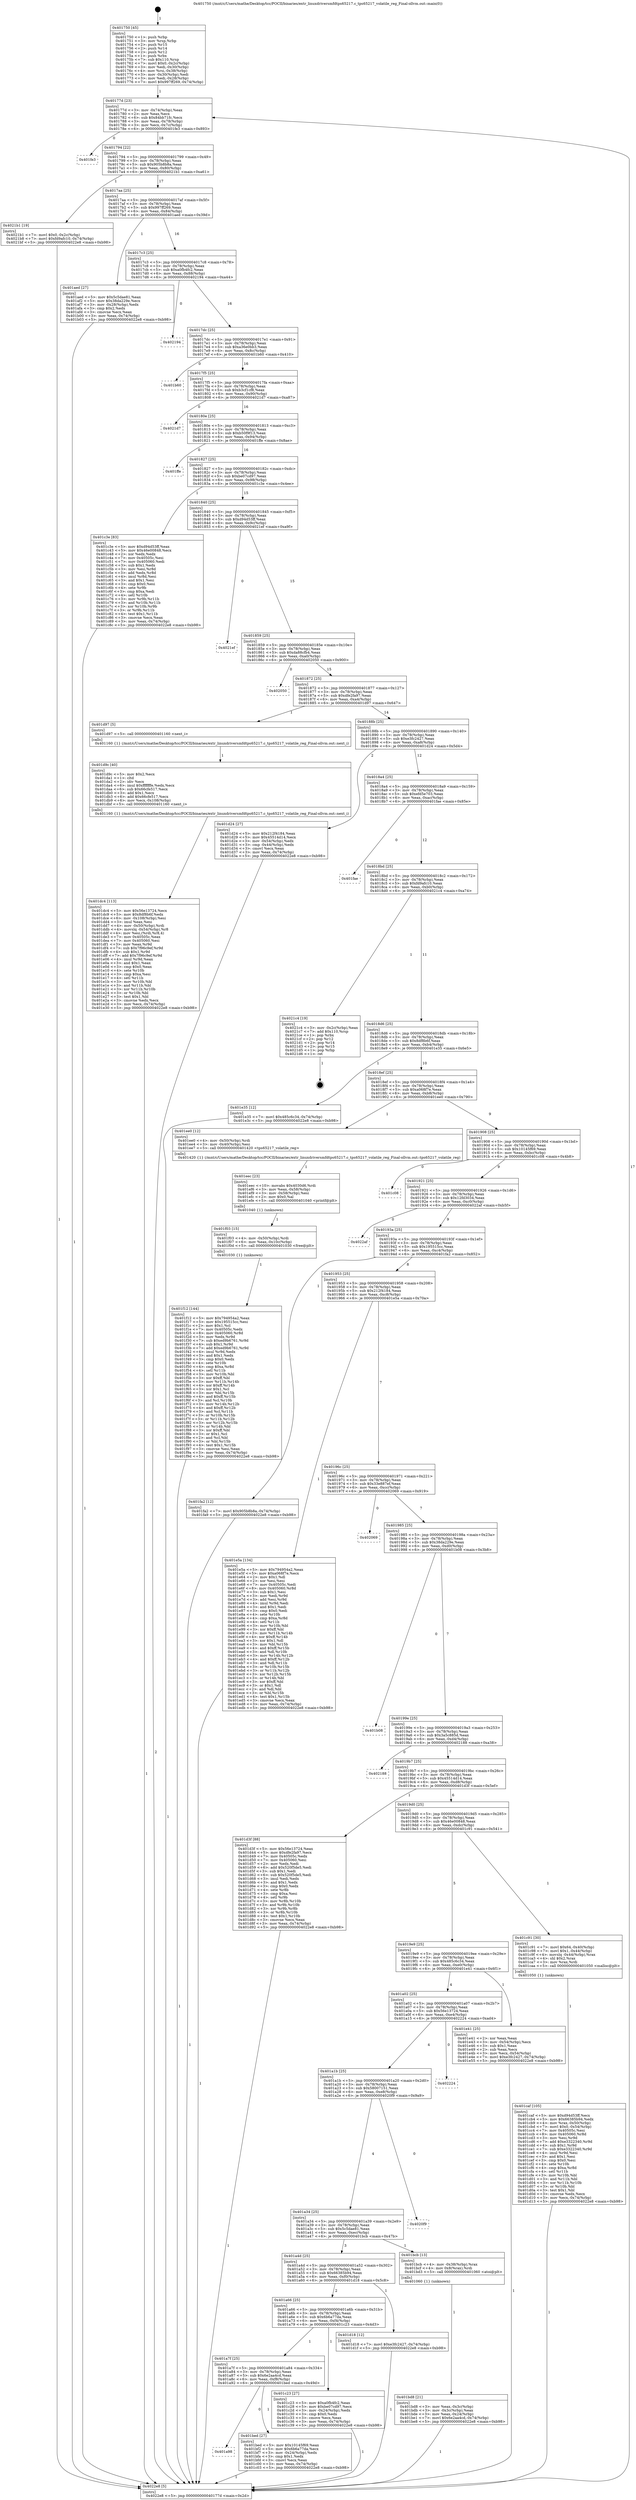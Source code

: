 digraph "0x401750" {
  label = "0x401750 (/mnt/c/Users/mathe/Desktop/tcc/POCII/binaries/extr_linuxdriversmfdtps65217.c_tps65217_volatile_reg_Final-ollvm.out::main(0))"
  labelloc = "t"
  node[shape=record]

  Entry [label="",width=0.3,height=0.3,shape=circle,fillcolor=black,style=filled]
  "0x40177d" [label="{
     0x40177d [23]\l
     | [instrs]\l
     &nbsp;&nbsp;0x40177d \<+3\>: mov -0x74(%rbp),%eax\l
     &nbsp;&nbsp;0x401780 \<+2\>: mov %eax,%ecx\l
     &nbsp;&nbsp;0x401782 \<+6\>: sub $0x84bb71fc,%ecx\l
     &nbsp;&nbsp;0x401788 \<+3\>: mov %eax,-0x78(%rbp)\l
     &nbsp;&nbsp;0x40178b \<+3\>: mov %ecx,-0x7c(%rbp)\l
     &nbsp;&nbsp;0x40178e \<+6\>: je 0000000000401fe3 \<main+0x893\>\l
  }"]
  "0x401fe3" [label="{
     0x401fe3\l
  }", style=dashed]
  "0x401794" [label="{
     0x401794 [22]\l
     | [instrs]\l
     &nbsp;&nbsp;0x401794 \<+5\>: jmp 0000000000401799 \<main+0x49\>\l
     &nbsp;&nbsp;0x401799 \<+3\>: mov -0x78(%rbp),%eax\l
     &nbsp;&nbsp;0x40179c \<+5\>: sub $0x905b8b8a,%eax\l
     &nbsp;&nbsp;0x4017a1 \<+3\>: mov %eax,-0x80(%rbp)\l
     &nbsp;&nbsp;0x4017a4 \<+6\>: je 00000000004021b1 \<main+0xa61\>\l
  }"]
  Exit [label="",width=0.3,height=0.3,shape=circle,fillcolor=black,style=filled,peripheries=2]
  "0x4021b1" [label="{
     0x4021b1 [19]\l
     | [instrs]\l
     &nbsp;&nbsp;0x4021b1 \<+7\>: movl $0x0,-0x2c(%rbp)\l
     &nbsp;&nbsp;0x4021b8 \<+7\>: movl $0xfd9afc10,-0x74(%rbp)\l
     &nbsp;&nbsp;0x4021bf \<+5\>: jmp 00000000004022e8 \<main+0xb98\>\l
  }"]
  "0x4017aa" [label="{
     0x4017aa [25]\l
     | [instrs]\l
     &nbsp;&nbsp;0x4017aa \<+5\>: jmp 00000000004017af \<main+0x5f\>\l
     &nbsp;&nbsp;0x4017af \<+3\>: mov -0x78(%rbp),%eax\l
     &nbsp;&nbsp;0x4017b2 \<+5\>: sub $0x997ff269,%eax\l
     &nbsp;&nbsp;0x4017b7 \<+6\>: mov %eax,-0x84(%rbp)\l
     &nbsp;&nbsp;0x4017bd \<+6\>: je 0000000000401aed \<main+0x39d\>\l
  }"]
  "0x401f12" [label="{
     0x401f12 [144]\l
     | [instrs]\l
     &nbsp;&nbsp;0x401f12 \<+5\>: mov $0x794954a2,%eax\l
     &nbsp;&nbsp;0x401f17 \<+5\>: mov $0x195515cc,%esi\l
     &nbsp;&nbsp;0x401f1c \<+2\>: mov $0x1,%cl\l
     &nbsp;&nbsp;0x401f1e \<+7\>: mov 0x40505c,%edx\l
     &nbsp;&nbsp;0x401f25 \<+8\>: mov 0x405060,%r8d\l
     &nbsp;&nbsp;0x401f2d \<+3\>: mov %edx,%r9d\l
     &nbsp;&nbsp;0x401f30 \<+7\>: sub $0xed9b6761,%r9d\l
     &nbsp;&nbsp;0x401f37 \<+4\>: sub $0x1,%r9d\l
     &nbsp;&nbsp;0x401f3b \<+7\>: add $0xed9b6761,%r9d\l
     &nbsp;&nbsp;0x401f42 \<+4\>: imul %r9d,%edx\l
     &nbsp;&nbsp;0x401f46 \<+3\>: and $0x1,%edx\l
     &nbsp;&nbsp;0x401f49 \<+3\>: cmp $0x0,%edx\l
     &nbsp;&nbsp;0x401f4c \<+4\>: sete %r10b\l
     &nbsp;&nbsp;0x401f50 \<+4\>: cmp $0xa,%r8d\l
     &nbsp;&nbsp;0x401f54 \<+4\>: setl %r11b\l
     &nbsp;&nbsp;0x401f58 \<+3\>: mov %r10b,%bl\l
     &nbsp;&nbsp;0x401f5b \<+3\>: xor $0xff,%bl\l
     &nbsp;&nbsp;0x401f5e \<+3\>: mov %r11b,%r14b\l
     &nbsp;&nbsp;0x401f61 \<+4\>: xor $0xff,%r14b\l
     &nbsp;&nbsp;0x401f65 \<+3\>: xor $0x1,%cl\l
     &nbsp;&nbsp;0x401f68 \<+3\>: mov %bl,%r15b\l
     &nbsp;&nbsp;0x401f6b \<+4\>: and $0xff,%r15b\l
     &nbsp;&nbsp;0x401f6f \<+3\>: and %cl,%r10b\l
     &nbsp;&nbsp;0x401f72 \<+3\>: mov %r14b,%r12b\l
     &nbsp;&nbsp;0x401f75 \<+4\>: and $0xff,%r12b\l
     &nbsp;&nbsp;0x401f79 \<+3\>: and %cl,%r11b\l
     &nbsp;&nbsp;0x401f7c \<+3\>: or %r10b,%r15b\l
     &nbsp;&nbsp;0x401f7f \<+3\>: or %r11b,%r12b\l
     &nbsp;&nbsp;0x401f82 \<+3\>: xor %r12b,%r15b\l
     &nbsp;&nbsp;0x401f85 \<+3\>: or %r14b,%bl\l
     &nbsp;&nbsp;0x401f88 \<+3\>: xor $0xff,%bl\l
     &nbsp;&nbsp;0x401f8b \<+3\>: or $0x1,%cl\l
     &nbsp;&nbsp;0x401f8e \<+2\>: and %cl,%bl\l
     &nbsp;&nbsp;0x401f90 \<+3\>: or %bl,%r15b\l
     &nbsp;&nbsp;0x401f93 \<+4\>: test $0x1,%r15b\l
     &nbsp;&nbsp;0x401f97 \<+3\>: cmovne %esi,%eax\l
     &nbsp;&nbsp;0x401f9a \<+3\>: mov %eax,-0x74(%rbp)\l
     &nbsp;&nbsp;0x401f9d \<+5\>: jmp 00000000004022e8 \<main+0xb98\>\l
  }"]
  "0x401aed" [label="{
     0x401aed [27]\l
     | [instrs]\l
     &nbsp;&nbsp;0x401aed \<+5\>: mov $0x5c5dae81,%eax\l
     &nbsp;&nbsp;0x401af2 \<+5\>: mov $0x38da229e,%ecx\l
     &nbsp;&nbsp;0x401af7 \<+3\>: mov -0x28(%rbp),%edx\l
     &nbsp;&nbsp;0x401afa \<+3\>: cmp $0x2,%edx\l
     &nbsp;&nbsp;0x401afd \<+3\>: cmovne %ecx,%eax\l
     &nbsp;&nbsp;0x401b00 \<+3\>: mov %eax,-0x74(%rbp)\l
     &nbsp;&nbsp;0x401b03 \<+5\>: jmp 00000000004022e8 \<main+0xb98\>\l
  }"]
  "0x4017c3" [label="{
     0x4017c3 [25]\l
     | [instrs]\l
     &nbsp;&nbsp;0x4017c3 \<+5\>: jmp 00000000004017c8 \<main+0x78\>\l
     &nbsp;&nbsp;0x4017c8 \<+3\>: mov -0x78(%rbp),%eax\l
     &nbsp;&nbsp;0x4017cb \<+5\>: sub $0xa0fb4fc2,%eax\l
     &nbsp;&nbsp;0x4017d0 \<+6\>: mov %eax,-0x88(%rbp)\l
     &nbsp;&nbsp;0x4017d6 \<+6\>: je 0000000000402194 \<main+0xa44\>\l
  }"]
  "0x4022e8" [label="{
     0x4022e8 [5]\l
     | [instrs]\l
     &nbsp;&nbsp;0x4022e8 \<+5\>: jmp 000000000040177d \<main+0x2d\>\l
  }"]
  "0x401750" [label="{
     0x401750 [45]\l
     | [instrs]\l
     &nbsp;&nbsp;0x401750 \<+1\>: push %rbp\l
     &nbsp;&nbsp;0x401751 \<+3\>: mov %rsp,%rbp\l
     &nbsp;&nbsp;0x401754 \<+2\>: push %r15\l
     &nbsp;&nbsp;0x401756 \<+2\>: push %r14\l
     &nbsp;&nbsp;0x401758 \<+2\>: push %r12\l
     &nbsp;&nbsp;0x40175a \<+1\>: push %rbx\l
     &nbsp;&nbsp;0x40175b \<+7\>: sub $0x110,%rsp\l
     &nbsp;&nbsp;0x401762 \<+7\>: movl $0x0,-0x2c(%rbp)\l
     &nbsp;&nbsp;0x401769 \<+3\>: mov %edi,-0x30(%rbp)\l
     &nbsp;&nbsp;0x40176c \<+4\>: mov %rsi,-0x38(%rbp)\l
     &nbsp;&nbsp;0x401770 \<+3\>: mov -0x30(%rbp),%edi\l
     &nbsp;&nbsp;0x401773 \<+3\>: mov %edi,-0x28(%rbp)\l
     &nbsp;&nbsp;0x401776 \<+7\>: movl $0x997ff269,-0x74(%rbp)\l
  }"]
  "0x401f03" [label="{
     0x401f03 [15]\l
     | [instrs]\l
     &nbsp;&nbsp;0x401f03 \<+4\>: mov -0x50(%rbp),%rdi\l
     &nbsp;&nbsp;0x401f07 \<+6\>: mov %eax,-0x10c(%rbp)\l
     &nbsp;&nbsp;0x401f0d \<+5\>: call 0000000000401030 \<free@plt\>\l
     | [calls]\l
     &nbsp;&nbsp;0x401030 \{1\} (unknown)\l
  }"]
  "0x402194" [label="{
     0x402194\l
  }", style=dashed]
  "0x4017dc" [label="{
     0x4017dc [25]\l
     | [instrs]\l
     &nbsp;&nbsp;0x4017dc \<+5\>: jmp 00000000004017e1 \<main+0x91\>\l
     &nbsp;&nbsp;0x4017e1 \<+3\>: mov -0x78(%rbp),%eax\l
     &nbsp;&nbsp;0x4017e4 \<+5\>: sub $0xa36e0bb3,%eax\l
     &nbsp;&nbsp;0x4017e9 \<+6\>: mov %eax,-0x8c(%rbp)\l
     &nbsp;&nbsp;0x4017ef \<+6\>: je 0000000000401b60 \<main+0x410\>\l
  }"]
  "0x401eec" [label="{
     0x401eec [23]\l
     | [instrs]\l
     &nbsp;&nbsp;0x401eec \<+10\>: movabs $0x4030d6,%rdi\l
     &nbsp;&nbsp;0x401ef6 \<+3\>: mov %eax,-0x58(%rbp)\l
     &nbsp;&nbsp;0x401ef9 \<+3\>: mov -0x58(%rbp),%esi\l
     &nbsp;&nbsp;0x401efc \<+2\>: mov $0x0,%al\l
     &nbsp;&nbsp;0x401efe \<+5\>: call 0000000000401040 \<printf@plt\>\l
     | [calls]\l
     &nbsp;&nbsp;0x401040 \{1\} (unknown)\l
  }"]
  "0x401b60" [label="{
     0x401b60\l
  }", style=dashed]
  "0x4017f5" [label="{
     0x4017f5 [25]\l
     | [instrs]\l
     &nbsp;&nbsp;0x4017f5 \<+5\>: jmp 00000000004017fa \<main+0xaa\>\l
     &nbsp;&nbsp;0x4017fa \<+3\>: mov -0x78(%rbp),%eax\l
     &nbsp;&nbsp;0x4017fd \<+5\>: sub $0xb3cf1cf8,%eax\l
     &nbsp;&nbsp;0x401802 \<+6\>: mov %eax,-0x90(%rbp)\l
     &nbsp;&nbsp;0x401808 \<+6\>: je 00000000004021d7 \<main+0xa87\>\l
  }"]
  "0x401dc4" [label="{
     0x401dc4 [113]\l
     | [instrs]\l
     &nbsp;&nbsp;0x401dc4 \<+5\>: mov $0x56e13724,%ecx\l
     &nbsp;&nbsp;0x401dc9 \<+5\>: mov $0x8df8b6f,%edx\l
     &nbsp;&nbsp;0x401dce \<+6\>: mov -0x108(%rbp),%esi\l
     &nbsp;&nbsp;0x401dd4 \<+3\>: imul %eax,%esi\l
     &nbsp;&nbsp;0x401dd7 \<+4\>: mov -0x50(%rbp),%rdi\l
     &nbsp;&nbsp;0x401ddb \<+4\>: movslq -0x54(%rbp),%r8\l
     &nbsp;&nbsp;0x401ddf \<+4\>: mov %esi,(%rdi,%r8,4)\l
     &nbsp;&nbsp;0x401de3 \<+7\>: mov 0x40505c,%eax\l
     &nbsp;&nbsp;0x401dea \<+7\>: mov 0x405060,%esi\l
     &nbsp;&nbsp;0x401df1 \<+3\>: mov %eax,%r9d\l
     &nbsp;&nbsp;0x401df4 \<+7\>: sub $0x7f96c9ef,%r9d\l
     &nbsp;&nbsp;0x401dfb \<+4\>: sub $0x1,%r9d\l
     &nbsp;&nbsp;0x401dff \<+7\>: add $0x7f96c9ef,%r9d\l
     &nbsp;&nbsp;0x401e06 \<+4\>: imul %r9d,%eax\l
     &nbsp;&nbsp;0x401e0a \<+3\>: and $0x1,%eax\l
     &nbsp;&nbsp;0x401e0d \<+3\>: cmp $0x0,%eax\l
     &nbsp;&nbsp;0x401e10 \<+4\>: sete %r10b\l
     &nbsp;&nbsp;0x401e14 \<+3\>: cmp $0xa,%esi\l
     &nbsp;&nbsp;0x401e17 \<+4\>: setl %r11b\l
     &nbsp;&nbsp;0x401e1b \<+3\>: mov %r10b,%bl\l
     &nbsp;&nbsp;0x401e1e \<+3\>: and %r11b,%bl\l
     &nbsp;&nbsp;0x401e21 \<+3\>: xor %r11b,%r10b\l
     &nbsp;&nbsp;0x401e24 \<+3\>: or %r10b,%bl\l
     &nbsp;&nbsp;0x401e27 \<+3\>: test $0x1,%bl\l
     &nbsp;&nbsp;0x401e2a \<+3\>: cmovne %edx,%ecx\l
     &nbsp;&nbsp;0x401e2d \<+3\>: mov %ecx,-0x74(%rbp)\l
     &nbsp;&nbsp;0x401e30 \<+5\>: jmp 00000000004022e8 \<main+0xb98\>\l
  }"]
  "0x4021d7" [label="{
     0x4021d7\l
  }", style=dashed]
  "0x40180e" [label="{
     0x40180e [25]\l
     | [instrs]\l
     &nbsp;&nbsp;0x40180e \<+5\>: jmp 0000000000401813 \<main+0xc3\>\l
     &nbsp;&nbsp;0x401813 \<+3\>: mov -0x78(%rbp),%eax\l
     &nbsp;&nbsp;0x401816 \<+5\>: sub $0xb50f9f13,%eax\l
     &nbsp;&nbsp;0x40181b \<+6\>: mov %eax,-0x94(%rbp)\l
     &nbsp;&nbsp;0x401821 \<+6\>: je 0000000000401ffe \<main+0x8ae\>\l
  }"]
  "0x401d9c" [label="{
     0x401d9c [40]\l
     | [instrs]\l
     &nbsp;&nbsp;0x401d9c \<+5\>: mov $0x2,%ecx\l
     &nbsp;&nbsp;0x401da1 \<+1\>: cltd\l
     &nbsp;&nbsp;0x401da2 \<+2\>: idiv %ecx\l
     &nbsp;&nbsp;0x401da4 \<+6\>: imul $0xfffffffe,%edx,%ecx\l
     &nbsp;&nbsp;0x401daa \<+6\>: sub $0x66cfe517,%ecx\l
     &nbsp;&nbsp;0x401db0 \<+3\>: add $0x1,%ecx\l
     &nbsp;&nbsp;0x401db3 \<+6\>: add $0x66cfe517,%ecx\l
     &nbsp;&nbsp;0x401db9 \<+6\>: mov %ecx,-0x108(%rbp)\l
     &nbsp;&nbsp;0x401dbf \<+5\>: call 0000000000401160 \<next_i\>\l
     | [calls]\l
     &nbsp;&nbsp;0x401160 \{1\} (/mnt/c/Users/mathe/Desktop/tcc/POCII/binaries/extr_linuxdriversmfdtps65217.c_tps65217_volatile_reg_Final-ollvm.out::next_i)\l
  }"]
  "0x401ffe" [label="{
     0x401ffe\l
  }", style=dashed]
  "0x401827" [label="{
     0x401827 [25]\l
     | [instrs]\l
     &nbsp;&nbsp;0x401827 \<+5\>: jmp 000000000040182c \<main+0xdc\>\l
     &nbsp;&nbsp;0x40182c \<+3\>: mov -0x78(%rbp),%eax\l
     &nbsp;&nbsp;0x40182f \<+5\>: sub $0xbe07cd97,%eax\l
     &nbsp;&nbsp;0x401834 \<+6\>: mov %eax,-0x98(%rbp)\l
     &nbsp;&nbsp;0x40183a \<+6\>: je 0000000000401c3e \<main+0x4ee\>\l
  }"]
  "0x401caf" [label="{
     0x401caf [105]\l
     | [instrs]\l
     &nbsp;&nbsp;0x401caf \<+5\>: mov $0xd94d53ff,%ecx\l
     &nbsp;&nbsp;0x401cb4 \<+5\>: mov $0x66385b94,%edx\l
     &nbsp;&nbsp;0x401cb9 \<+4\>: mov %rax,-0x50(%rbp)\l
     &nbsp;&nbsp;0x401cbd \<+7\>: movl $0x0,-0x54(%rbp)\l
     &nbsp;&nbsp;0x401cc4 \<+7\>: mov 0x40505c,%esi\l
     &nbsp;&nbsp;0x401ccb \<+8\>: mov 0x405060,%r8d\l
     &nbsp;&nbsp;0x401cd3 \<+3\>: mov %esi,%r9d\l
     &nbsp;&nbsp;0x401cd6 \<+7\>: add $0xe3322340,%r9d\l
     &nbsp;&nbsp;0x401cdd \<+4\>: sub $0x1,%r9d\l
     &nbsp;&nbsp;0x401ce1 \<+7\>: sub $0xe3322340,%r9d\l
     &nbsp;&nbsp;0x401ce8 \<+4\>: imul %r9d,%esi\l
     &nbsp;&nbsp;0x401cec \<+3\>: and $0x1,%esi\l
     &nbsp;&nbsp;0x401cef \<+3\>: cmp $0x0,%esi\l
     &nbsp;&nbsp;0x401cf2 \<+4\>: sete %r10b\l
     &nbsp;&nbsp;0x401cf6 \<+4\>: cmp $0xa,%r8d\l
     &nbsp;&nbsp;0x401cfa \<+4\>: setl %r11b\l
     &nbsp;&nbsp;0x401cfe \<+3\>: mov %r10b,%bl\l
     &nbsp;&nbsp;0x401d01 \<+3\>: and %r11b,%bl\l
     &nbsp;&nbsp;0x401d04 \<+3\>: xor %r11b,%r10b\l
     &nbsp;&nbsp;0x401d07 \<+3\>: or %r10b,%bl\l
     &nbsp;&nbsp;0x401d0a \<+3\>: test $0x1,%bl\l
     &nbsp;&nbsp;0x401d0d \<+3\>: cmovne %edx,%ecx\l
     &nbsp;&nbsp;0x401d10 \<+3\>: mov %ecx,-0x74(%rbp)\l
     &nbsp;&nbsp;0x401d13 \<+5\>: jmp 00000000004022e8 \<main+0xb98\>\l
  }"]
  "0x401c3e" [label="{
     0x401c3e [83]\l
     | [instrs]\l
     &nbsp;&nbsp;0x401c3e \<+5\>: mov $0xd94d53ff,%eax\l
     &nbsp;&nbsp;0x401c43 \<+5\>: mov $0x46e00848,%ecx\l
     &nbsp;&nbsp;0x401c48 \<+2\>: xor %edx,%edx\l
     &nbsp;&nbsp;0x401c4a \<+7\>: mov 0x40505c,%esi\l
     &nbsp;&nbsp;0x401c51 \<+7\>: mov 0x405060,%edi\l
     &nbsp;&nbsp;0x401c58 \<+3\>: sub $0x1,%edx\l
     &nbsp;&nbsp;0x401c5b \<+3\>: mov %esi,%r8d\l
     &nbsp;&nbsp;0x401c5e \<+3\>: add %edx,%r8d\l
     &nbsp;&nbsp;0x401c61 \<+4\>: imul %r8d,%esi\l
     &nbsp;&nbsp;0x401c65 \<+3\>: and $0x1,%esi\l
     &nbsp;&nbsp;0x401c68 \<+3\>: cmp $0x0,%esi\l
     &nbsp;&nbsp;0x401c6b \<+4\>: sete %r9b\l
     &nbsp;&nbsp;0x401c6f \<+3\>: cmp $0xa,%edi\l
     &nbsp;&nbsp;0x401c72 \<+4\>: setl %r10b\l
     &nbsp;&nbsp;0x401c76 \<+3\>: mov %r9b,%r11b\l
     &nbsp;&nbsp;0x401c79 \<+3\>: and %r10b,%r11b\l
     &nbsp;&nbsp;0x401c7c \<+3\>: xor %r10b,%r9b\l
     &nbsp;&nbsp;0x401c7f \<+3\>: or %r9b,%r11b\l
     &nbsp;&nbsp;0x401c82 \<+4\>: test $0x1,%r11b\l
     &nbsp;&nbsp;0x401c86 \<+3\>: cmovne %ecx,%eax\l
     &nbsp;&nbsp;0x401c89 \<+3\>: mov %eax,-0x74(%rbp)\l
     &nbsp;&nbsp;0x401c8c \<+5\>: jmp 00000000004022e8 \<main+0xb98\>\l
  }"]
  "0x401840" [label="{
     0x401840 [25]\l
     | [instrs]\l
     &nbsp;&nbsp;0x401840 \<+5\>: jmp 0000000000401845 \<main+0xf5\>\l
     &nbsp;&nbsp;0x401845 \<+3\>: mov -0x78(%rbp),%eax\l
     &nbsp;&nbsp;0x401848 \<+5\>: sub $0xd94d53ff,%eax\l
     &nbsp;&nbsp;0x40184d \<+6\>: mov %eax,-0x9c(%rbp)\l
     &nbsp;&nbsp;0x401853 \<+6\>: je 00000000004021ef \<main+0xa9f\>\l
  }"]
  "0x401a98" [label="{
     0x401a98\l
  }", style=dashed]
  "0x4021ef" [label="{
     0x4021ef\l
  }", style=dashed]
  "0x401859" [label="{
     0x401859 [25]\l
     | [instrs]\l
     &nbsp;&nbsp;0x401859 \<+5\>: jmp 000000000040185e \<main+0x10e\>\l
     &nbsp;&nbsp;0x40185e \<+3\>: mov -0x78(%rbp),%eax\l
     &nbsp;&nbsp;0x401861 \<+5\>: sub $0xda88cfb4,%eax\l
     &nbsp;&nbsp;0x401866 \<+6\>: mov %eax,-0xa0(%rbp)\l
     &nbsp;&nbsp;0x40186c \<+6\>: je 0000000000402050 \<main+0x900\>\l
  }"]
  "0x401bed" [label="{
     0x401bed [27]\l
     | [instrs]\l
     &nbsp;&nbsp;0x401bed \<+5\>: mov $0x10145f69,%eax\l
     &nbsp;&nbsp;0x401bf2 \<+5\>: mov $0x6b6a77da,%ecx\l
     &nbsp;&nbsp;0x401bf7 \<+3\>: mov -0x24(%rbp),%edx\l
     &nbsp;&nbsp;0x401bfa \<+3\>: cmp $0x1,%edx\l
     &nbsp;&nbsp;0x401bfd \<+3\>: cmovl %ecx,%eax\l
     &nbsp;&nbsp;0x401c00 \<+3\>: mov %eax,-0x74(%rbp)\l
     &nbsp;&nbsp;0x401c03 \<+5\>: jmp 00000000004022e8 \<main+0xb98\>\l
  }"]
  "0x402050" [label="{
     0x402050\l
  }", style=dashed]
  "0x401872" [label="{
     0x401872 [25]\l
     | [instrs]\l
     &nbsp;&nbsp;0x401872 \<+5\>: jmp 0000000000401877 \<main+0x127\>\l
     &nbsp;&nbsp;0x401877 \<+3\>: mov -0x78(%rbp),%eax\l
     &nbsp;&nbsp;0x40187a \<+5\>: sub $0xdfe2fa97,%eax\l
     &nbsp;&nbsp;0x40187f \<+6\>: mov %eax,-0xa4(%rbp)\l
     &nbsp;&nbsp;0x401885 \<+6\>: je 0000000000401d97 \<main+0x647\>\l
  }"]
  "0x401a7f" [label="{
     0x401a7f [25]\l
     | [instrs]\l
     &nbsp;&nbsp;0x401a7f \<+5\>: jmp 0000000000401a84 \<main+0x334\>\l
     &nbsp;&nbsp;0x401a84 \<+3\>: mov -0x78(%rbp),%eax\l
     &nbsp;&nbsp;0x401a87 \<+5\>: sub $0x6e2aa4cd,%eax\l
     &nbsp;&nbsp;0x401a8c \<+6\>: mov %eax,-0xf8(%rbp)\l
     &nbsp;&nbsp;0x401a92 \<+6\>: je 0000000000401bed \<main+0x49d\>\l
  }"]
  "0x401d97" [label="{
     0x401d97 [5]\l
     | [instrs]\l
     &nbsp;&nbsp;0x401d97 \<+5\>: call 0000000000401160 \<next_i\>\l
     | [calls]\l
     &nbsp;&nbsp;0x401160 \{1\} (/mnt/c/Users/mathe/Desktop/tcc/POCII/binaries/extr_linuxdriversmfdtps65217.c_tps65217_volatile_reg_Final-ollvm.out::next_i)\l
  }"]
  "0x40188b" [label="{
     0x40188b [25]\l
     | [instrs]\l
     &nbsp;&nbsp;0x40188b \<+5\>: jmp 0000000000401890 \<main+0x140\>\l
     &nbsp;&nbsp;0x401890 \<+3\>: mov -0x78(%rbp),%eax\l
     &nbsp;&nbsp;0x401893 \<+5\>: sub $0xe3fc2427,%eax\l
     &nbsp;&nbsp;0x401898 \<+6\>: mov %eax,-0xa8(%rbp)\l
     &nbsp;&nbsp;0x40189e \<+6\>: je 0000000000401d24 \<main+0x5d4\>\l
  }"]
  "0x401c23" [label="{
     0x401c23 [27]\l
     | [instrs]\l
     &nbsp;&nbsp;0x401c23 \<+5\>: mov $0xa0fb4fc2,%eax\l
     &nbsp;&nbsp;0x401c28 \<+5\>: mov $0xbe07cd97,%ecx\l
     &nbsp;&nbsp;0x401c2d \<+3\>: mov -0x24(%rbp),%edx\l
     &nbsp;&nbsp;0x401c30 \<+3\>: cmp $0x0,%edx\l
     &nbsp;&nbsp;0x401c33 \<+3\>: cmove %ecx,%eax\l
     &nbsp;&nbsp;0x401c36 \<+3\>: mov %eax,-0x74(%rbp)\l
     &nbsp;&nbsp;0x401c39 \<+5\>: jmp 00000000004022e8 \<main+0xb98\>\l
  }"]
  "0x401d24" [label="{
     0x401d24 [27]\l
     | [instrs]\l
     &nbsp;&nbsp;0x401d24 \<+5\>: mov $0x212f4184,%eax\l
     &nbsp;&nbsp;0x401d29 \<+5\>: mov $0x45514d14,%ecx\l
     &nbsp;&nbsp;0x401d2e \<+3\>: mov -0x54(%rbp),%edx\l
     &nbsp;&nbsp;0x401d31 \<+3\>: cmp -0x44(%rbp),%edx\l
     &nbsp;&nbsp;0x401d34 \<+3\>: cmovl %ecx,%eax\l
     &nbsp;&nbsp;0x401d37 \<+3\>: mov %eax,-0x74(%rbp)\l
     &nbsp;&nbsp;0x401d3a \<+5\>: jmp 00000000004022e8 \<main+0xb98\>\l
  }"]
  "0x4018a4" [label="{
     0x4018a4 [25]\l
     | [instrs]\l
     &nbsp;&nbsp;0x4018a4 \<+5\>: jmp 00000000004018a9 \<main+0x159\>\l
     &nbsp;&nbsp;0x4018a9 \<+3\>: mov -0x78(%rbp),%eax\l
     &nbsp;&nbsp;0x4018ac \<+5\>: sub $0xefd5e703,%eax\l
     &nbsp;&nbsp;0x4018b1 \<+6\>: mov %eax,-0xac(%rbp)\l
     &nbsp;&nbsp;0x4018b7 \<+6\>: je 0000000000401fae \<main+0x85e\>\l
  }"]
  "0x401a66" [label="{
     0x401a66 [25]\l
     | [instrs]\l
     &nbsp;&nbsp;0x401a66 \<+5\>: jmp 0000000000401a6b \<main+0x31b\>\l
     &nbsp;&nbsp;0x401a6b \<+3\>: mov -0x78(%rbp),%eax\l
     &nbsp;&nbsp;0x401a6e \<+5\>: sub $0x6b6a77da,%eax\l
     &nbsp;&nbsp;0x401a73 \<+6\>: mov %eax,-0xf4(%rbp)\l
     &nbsp;&nbsp;0x401a79 \<+6\>: je 0000000000401c23 \<main+0x4d3\>\l
  }"]
  "0x401fae" [label="{
     0x401fae\l
  }", style=dashed]
  "0x4018bd" [label="{
     0x4018bd [25]\l
     | [instrs]\l
     &nbsp;&nbsp;0x4018bd \<+5\>: jmp 00000000004018c2 \<main+0x172\>\l
     &nbsp;&nbsp;0x4018c2 \<+3\>: mov -0x78(%rbp),%eax\l
     &nbsp;&nbsp;0x4018c5 \<+5\>: sub $0xfd9afc10,%eax\l
     &nbsp;&nbsp;0x4018ca \<+6\>: mov %eax,-0xb0(%rbp)\l
     &nbsp;&nbsp;0x4018d0 \<+6\>: je 00000000004021c4 \<main+0xa74\>\l
  }"]
  "0x401d18" [label="{
     0x401d18 [12]\l
     | [instrs]\l
     &nbsp;&nbsp;0x401d18 \<+7\>: movl $0xe3fc2427,-0x74(%rbp)\l
     &nbsp;&nbsp;0x401d1f \<+5\>: jmp 00000000004022e8 \<main+0xb98\>\l
  }"]
  "0x4021c4" [label="{
     0x4021c4 [19]\l
     | [instrs]\l
     &nbsp;&nbsp;0x4021c4 \<+3\>: mov -0x2c(%rbp),%eax\l
     &nbsp;&nbsp;0x4021c7 \<+7\>: add $0x110,%rsp\l
     &nbsp;&nbsp;0x4021ce \<+1\>: pop %rbx\l
     &nbsp;&nbsp;0x4021cf \<+2\>: pop %r12\l
     &nbsp;&nbsp;0x4021d1 \<+2\>: pop %r14\l
     &nbsp;&nbsp;0x4021d3 \<+2\>: pop %r15\l
     &nbsp;&nbsp;0x4021d5 \<+1\>: pop %rbp\l
     &nbsp;&nbsp;0x4021d6 \<+1\>: ret\l
  }"]
  "0x4018d6" [label="{
     0x4018d6 [25]\l
     | [instrs]\l
     &nbsp;&nbsp;0x4018d6 \<+5\>: jmp 00000000004018db \<main+0x18b\>\l
     &nbsp;&nbsp;0x4018db \<+3\>: mov -0x78(%rbp),%eax\l
     &nbsp;&nbsp;0x4018de \<+5\>: sub $0x8df8b6f,%eax\l
     &nbsp;&nbsp;0x4018e3 \<+6\>: mov %eax,-0xb4(%rbp)\l
     &nbsp;&nbsp;0x4018e9 \<+6\>: je 0000000000401e35 \<main+0x6e5\>\l
  }"]
  "0x401bd8" [label="{
     0x401bd8 [21]\l
     | [instrs]\l
     &nbsp;&nbsp;0x401bd8 \<+3\>: mov %eax,-0x3c(%rbp)\l
     &nbsp;&nbsp;0x401bdb \<+3\>: mov -0x3c(%rbp),%eax\l
     &nbsp;&nbsp;0x401bde \<+3\>: mov %eax,-0x24(%rbp)\l
     &nbsp;&nbsp;0x401be1 \<+7\>: movl $0x6e2aa4cd,-0x74(%rbp)\l
     &nbsp;&nbsp;0x401be8 \<+5\>: jmp 00000000004022e8 \<main+0xb98\>\l
  }"]
  "0x401e35" [label="{
     0x401e35 [12]\l
     | [instrs]\l
     &nbsp;&nbsp;0x401e35 \<+7\>: movl $0x485c6c34,-0x74(%rbp)\l
     &nbsp;&nbsp;0x401e3c \<+5\>: jmp 00000000004022e8 \<main+0xb98\>\l
  }"]
  "0x4018ef" [label="{
     0x4018ef [25]\l
     | [instrs]\l
     &nbsp;&nbsp;0x4018ef \<+5\>: jmp 00000000004018f4 \<main+0x1a4\>\l
     &nbsp;&nbsp;0x4018f4 \<+3\>: mov -0x78(%rbp),%eax\l
     &nbsp;&nbsp;0x4018f7 \<+5\>: sub $0xa068f7e,%eax\l
     &nbsp;&nbsp;0x4018fc \<+6\>: mov %eax,-0xb8(%rbp)\l
     &nbsp;&nbsp;0x401902 \<+6\>: je 0000000000401ee0 \<main+0x790\>\l
  }"]
  "0x401a4d" [label="{
     0x401a4d [25]\l
     | [instrs]\l
     &nbsp;&nbsp;0x401a4d \<+5\>: jmp 0000000000401a52 \<main+0x302\>\l
     &nbsp;&nbsp;0x401a52 \<+3\>: mov -0x78(%rbp),%eax\l
     &nbsp;&nbsp;0x401a55 \<+5\>: sub $0x66385b94,%eax\l
     &nbsp;&nbsp;0x401a5a \<+6\>: mov %eax,-0xf0(%rbp)\l
     &nbsp;&nbsp;0x401a60 \<+6\>: je 0000000000401d18 \<main+0x5c8\>\l
  }"]
  "0x401ee0" [label="{
     0x401ee0 [12]\l
     | [instrs]\l
     &nbsp;&nbsp;0x401ee0 \<+4\>: mov -0x50(%rbp),%rdi\l
     &nbsp;&nbsp;0x401ee4 \<+3\>: mov -0x40(%rbp),%esi\l
     &nbsp;&nbsp;0x401ee7 \<+5\>: call 0000000000401420 \<tps65217_volatile_reg\>\l
     | [calls]\l
     &nbsp;&nbsp;0x401420 \{1\} (/mnt/c/Users/mathe/Desktop/tcc/POCII/binaries/extr_linuxdriversmfdtps65217.c_tps65217_volatile_reg_Final-ollvm.out::tps65217_volatile_reg)\l
  }"]
  "0x401908" [label="{
     0x401908 [25]\l
     | [instrs]\l
     &nbsp;&nbsp;0x401908 \<+5\>: jmp 000000000040190d \<main+0x1bd\>\l
     &nbsp;&nbsp;0x40190d \<+3\>: mov -0x78(%rbp),%eax\l
     &nbsp;&nbsp;0x401910 \<+5\>: sub $0x10145f69,%eax\l
     &nbsp;&nbsp;0x401915 \<+6\>: mov %eax,-0xbc(%rbp)\l
     &nbsp;&nbsp;0x40191b \<+6\>: je 0000000000401c08 \<main+0x4b8\>\l
  }"]
  "0x401bcb" [label="{
     0x401bcb [13]\l
     | [instrs]\l
     &nbsp;&nbsp;0x401bcb \<+4\>: mov -0x38(%rbp),%rax\l
     &nbsp;&nbsp;0x401bcf \<+4\>: mov 0x8(%rax),%rdi\l
     &nbsp;&nbsp;0x401bd3 \<+5\>: call 0000000000401060 \<atoi@plt\>\l
     | [calls]\l
     &nbsp;&nbsp;0x401060 \{1\} (unknown)\l
  }"]
  "0x401c08" [label="{
     0x401c08\l
  }", style=dashed]
  "0x401921" [label="{
     0x401921 [25]\l
     | [instrs]\l
     &nbsp;&nbsp;0x401921 \<+5\>: jmp 0000000000401926 \<main+0x1d6\>\l
     &nbsp;&nbsp;0x401926 \<+3\>: mov -0x78(%rbp),%eax\l
     &nbsp;&nbsp;0x401929 \<+5\>: sub $0x12fd3034,%eax\l
     &nbsp;&nbsp;0x40192e \<+6\>: mov %eax,-0xc0(%rbp)\l
     &nbsp;&nbsp;0x401934 \<+6\>: je 00000000004022af \<main+0xb5f\>\l
  }"]
  "0x401a34" [label="{
     0x401a34 [25]\l
     | [instrs]\l
     &nbsp;&nbsp;0x401a34 \<+5\>: jmp 0000000000401a39 \<main+0x2e9\>\l
     &nbsp;&nbsp;0x401a39 \<+3\>: mov -0x78(%rbp),%eax\l
     &nbsp;&nbsp;0x401a3c \<+5\>: sub $0x5c5dae81,%eax\l
     &nbsp;&nbsp;0x401a41 \<+6\>: mov %eax,-0xec(%rbp)\l
     &nbsp;&nbsp;0x401a47 \<+6\>: je 0000000000401bcb \<main+0x47b\>\l
  }"]
  "0x4022af" [label="{
     0x4022af\l
  }", style=dashed]
  "0x40193a" [label="{
     0x40193a [25]\l
     | [instrs]\l
     &nbsp;&nbsp;0x40193a \<+5\>: jmp 000000000040193f \<main+0x1ef\>\l
     &nbsp;&nbsp;0x40193f \<+3\>: mov -0x78(%rbp),%eax\l
     &nbsp;&nbsp;0x401942 \<+5\>: sub $0x195515cc,%eax\l
     &nbsp;&nbsp;0x401947 \<+6\>: mov %eax,-0xc4(%rbp)\l
     &nbsp;&nbsp;0x40194d \<+6\>: je 0000000000401fa2 \<main+0x852\>\l
  }"]
  "0x4020f9" [label="{
     0x4020f9\l
  }", style=dashed]
  "0x401fa2" [label="{
     0x401fa2 [12]\l
     | [instrs]\l
     &nbsp;&nbsp;0x401fa2 \<+7\>: movl $0x905b8b8a,-0x74(%rbp)\l
     &nbsp;&nbsp;0x401fa9 \<+5\>: jmp 00000000004022e8 \<main+0xb98\>\l
  }"]
  "0x401953" [label="{
     0x401953 [25]\l
     | [instrs]\l
     &nbsp;&nbsp;0x401953 \<+5\>: jmp 0000000000401958 \<main+0x208\>\l
     &nbsp;&nbsp;0x401958 \<+3\>: mov -0x78(%rbp),%eax\l
     &nbsp;&nbsp;0x40195b \<+5\>: sub $0x212f4184,%eax\l
     &nbsp;&nbsp;0x401960 \<+6\>: mov %eax,-0xc8(%rbp)\l
     &nbsp;&nbsp;0x401966 \<+6\>: je 0000000000401e5a \<main+0x70a\>\l
  }"]
  "0x401a1b" [label="{
     0x401a1b [25]\l
     | [instrs]\l
     &nbsp;&nbsp;0x401a1b \<+5\>: jmp 0000000000401a20 \<main+0x2d0\>\l
     &nbsp;&nbsp;0x401a20 \<+3\>: mov -0x78(%rbp),%eax\l
     &nbsp;&nbsp;0x401a23 \<+5\>: sub $0x58007151,%eax\l
     &nbsp;&nbsp;0x401a28 \<+6\>: mov %eax,-0xe8(%rbp)\l
     &nbsp;&nbsp;0x401a2e \<+6\>: je 00000000004020f9 \<main+0x9a9\>\l
  }"]
  "0x401e5a" [label="{
     0x401e5a [134]\l
     | [instrs]\l
     &nbsp;&nbsp;0x401e5a \<+5\>: mov $0x794954a2,%eax\l
     &nbsp;&nbsp;0x401e5f \<+5\>: mov $0xa068f7e,%ecx\l
     &nbsp;&nbsp;0x401e64 \<+2\>: mov $0x1,%dl\l
     &nbsp;&nbsp;0x401e66 \<+2\>: xor %esi,%esi\l
     &nbsp;&nbsp;0x401e68 \<+7\>: mov 0x40505c,%edi\l
     &nbsp;&nbsp;0x401e6f \<+8\>: mov 0x405060,%r8d\l
     &nbsp;&nbsp;0x401e77 \<+3\>: sub $0x1,%esi\l
     &nbsp;&nbsp;0x401e7a \<+3\>: mov %edi,%r9d\l
     &nbsp;&nbsp;0x401e7d \<+3\>: add %esi,%r9d\l
     &nbsp;&nbsp;0x401e80 \<+4\>: imul %r9d,%edi\l
     &nbsp;&nbsp;0x401e84 \<+3\>: and $0x1,%edi\l
     &nbsp;&nbsp;0x401e87 \<+3\>: cmp $0x0,%edi\l
     &nbsp;&nbsp;0x401e8a \<+4\>: sete %r10b\l
     &nbsp;&nbsp;0x401e8e \<+4\>: cmp $0xa,%r8d\l
     &nbsp;&nbsp;0x401e92 \<+4\>: setl %r11b\l
     &nbsp;&nbsp;0x401e96 \<+3\>: mov %r10b,%bl\l
     &nbsp;&nbsp;0x401e99 \<+3\>: xor $0xff,%bl\l
     &nbsp;&nbsp;0x401e9c \<+3\>: mov %r11b,%r14b\l
     &nbsp;&nbsp;0x401e9f \<+4\>: xor $0xff,%r14b\l
     &nbsp;&nbsp;0x401ea3 \<+3\>: xor $0x1,%dl\l
     &nbsp;&nbsp;0x401ea6 \<+3\>: mov %bl,%r15b\l
     &nbsp;&nbsp;0x401ea9 \<+4\>: and $0xff,%r15b\l
     &nbsp;&nbsp;0x401ead \<+3\>: and %dl,%r10b\l
     &nbsp;&nbsp;0x401eb0 \<+3\>: mov %r14b,%r12b\l
     &nbsp;&nbsp;0x401eb3 \<+4\>: and $0xff,%r12b\l
     &nbsp;&nbsp;0x401eb7 \<+3\>: and %dl,%r11b\l
     &nbsp;&nbsp;0x401eba \<+3\>: or %r10b,%r15b\l
     &nbsp;&nbsp;0x401ebd \<+3\>: or %r11b,%r12b\l
     &nbsp;&nbsp;0x401ec0 \<+3\>: xor %r12b,%r15b\l
     &nbsp;&nbsp;0x401ec3 \<+3\>: or %r14b,%bl\l
     &nbsp;&nbsp;0x401ec6 \<+3\>: xor $0xff,%bl\l
     &nbsp;&nbsp;0x401ec9 \<+3\>: or $0x1,%dl\l
     &nbsp;&nbsp;0x401ecc \<+2\>: and %dl,%bl\l
     &nbsp;&nbsp;0x401ece \<+3\>: or %bl,%r15b\l
     &nbsp;&nbsp;0x401ed1 \<+4\>: test $0x1,%r15b\l
     &nbsp;&nbsp;0x401ed5 \<+3\>: cmovne %ecx,%eax\l
     &nbsp;&nbsp;0x401ed8 \<+3\>: mov %eax,-0x74(%rbp)\l
     &nbsp;&nbsp;0x401edb \<+5\>: jmp 00000000004022e8 \<main+0xb98\>\l
  }"]
  "0x40196c" [label="{
     0x40196c [25]\l
     | [instrs]\l
     &nbsp;&nbsp;0x40196c \<+5\>: jmp 0000000000401971 \<main+0x221\>\l
     &nbsp;&nbsp;0x401971 \<+3\>: mov -0x78(%rbp),%eax\l
     &nbsp;&nbsp;0x401974 \<+5\>: sub $0x33e887ef,%eax\l
     &nbsp;&nbsp;0x401979 \<+6\>: mov %eax,-0xcc(%rbp)\l
     &nbsp;&nbsp;0x40197f \<+6\>: je 0000000000402069 \<main+0x919\>\l
  }"]
  "0x402224" [label="{
     0x402224\l
  }", style=dashed]
  "0x402069" [label="{
     0x402069\l
  }", style=dashed]
  "0x401985" [label="{
     0x401985 [25]\l
     | [instrs]\l
     &nbsp;&nbsp;0x401985 \<+5\>: jmp 000000000040198a \<main+0x23a\>\l
     &nbsp;&nbsp;0x40198a \<+3\>: mov -0x78(%rbp),%eax\l
     &nbsp;&nbsp;0x40198d \<+5\>: sub $0x38da229e,%eax\l
     &nbsp;&nbsp;0x401992 \<+6\>: mov %eax,-0xd0(%rbp)\l
     &nbsp;&nbsp;0x401998 \<+6\>: je 0000000000401b08 \<main+0x3b8\>\l
  }"]
  "0x401a02" [label="{
     0x401a02 [25]\l
     | [instrs]\l
     &nbsp;&nbsp;0x401a02 \<+5\>: jmp 0000000000401a07 \<main+0x2b7\>\l
     &nbsp;&nbsp;0x401a07 \<+3\>: mov -0x78(%rbp),%eax\l
     &nbsp;&nbsp;0x401a0a \<+5\>: sub $0x56e13724,%eax\l
     &nbsp;&nbsp;0x401a0f \<+6\>: mov %eax,-0xe4(%rbp)\l
     &nbsp;&nbsp;0x401a15 \<+6\>: je 0000000000402224 \<main+0xad4\>\l
  }"]
  "0x401b08" [label="{
     0x401b08\l
  }", style=dashed]
  "0x40199e" [label="{
     0x40199e [25]\l
     | [instrs]\l
     &nbsp;&nbsp;0x40199e \<+5\>: jmp 00000000004019a3 \<main+0x253\>\l
     &nbsp;&nbsp;0x4019a3 \<+3\>: mov -0x78(%rbp),%eax\l
     &nbsp;&nbsp;0x4019a6 \<+5\>: sub $0x3a5c885d,%eax\l
     &nbsp;&nbsp;0x4019ab \<+6\>: mov %eax,-0xd4(%rbp)\l
     &nbsp;&nbsp;0x4019b1 \<+6\>: je 0000000000402188 \<main+0xa38\>\l
  }"]
  "0x401e41" [label="{
     0x401e41 [25]\l
     | [instrs]\l
     &nbsp;&nbsp;0x401e41 \<+2\>: xor %eax,%eax\l
     &nbsp;&nbsp;0x401e43 \<+3\>: mov -0x54(%rbp),%ecx\l
     &nbsp;&nbsp;0x401e46 \<+3\>: sub $0x1,%eax\l
     &nbsp;&nbsp;0x401e49 \<+2\>: sub %eax,%ecx\l
     &nbsp;&nbsp;0x401e4b \<+3\>: mov %ecx,-0x54(%rbp)\l
     &nbsp;&nbsp;0x401e4e \<+7\>: movl $0xe3fc2427,-0x74(%rbp)\l
     &nbsp;&nbsp;0x401e55 \<+5\>: jmp 00000000004022e8 \<main+0xb98\>\l
  }"]
  "0x402188" [label="{
     0x402188\l
  }", style=dashed]
  "0x4019b7" [label="{
     0x4019b7 [25]\l
     | [instrs]\l
     &nbsp;&nbsp;0x4019b7 \<+5\>: jmp 00000000004019bc \<main+0x26c\>\l
     &nbsp;&nbsp;0x4019bc \<+3\>: mov -0x78(%rbp),%eax\l
     &nbsp;&nbsp;0x4019bf \<+5\>: sub $0x45514d14,%eax\l
     &nbsp;&nbsp;0x4019c4 \<+6\>: mov %eax,-0xd8(%rbp)\l
     &nbsp;&nbsp;0x4019ca \<+6\>: je 0000000000401d3f \<main+0x5ef\>\l
  }"]
  "0x4019e9" [label="{
     0x4019e9 [25]\l
     | [instrs]\l
     &nbsp;&nbsp;0x4019e9 \<+5\>: jmp 00000000004019ee \<main+0x29e\>\l
     &nbsp;&nbsp;0x4019ee \<+3\>: mov -0x78(%rbp),%eax\l
     &nbsp;&nbsp;0x4019f1 \<+5\>: sub $0x485c6c34,%eax\l
     &nbsp;&nbsp;0x4019f6 \<+6\>: mov %eax,-0xe0(%rbp)\l
     &nbsp;&nbsp;0x4019fc \<+6\>: je 0000000000401e41 \<main+0x6f1\>\l
  }"]
  "0x401d3f" [label="{
     0x401d3f [88]\l
     | [instrs]\l
     &nbsp;&nbsp;0x401d3f \<+5\>: mov $0x56e13724,%eax\l
     &nbsp;&nbsp;0x401d44 \<+5\>: mov $0xdfe2fa97,%ecx\l
     &nbsp;&nbsp;0x401d49 \<+7\>: mov 0x40505c,%edx\l
     &nbsp;&nbsp;0x401d50 \<+7\>: mov 0x405060,%esi\l
     &nbsp;&nbsp;0x401d57 \<+2\>: mov %edx,%edi\l
     &nbsp;&nbsp;0x401d59 \<+6\>: add $0x520f5de5,%edi\l
     &nbsp;&nbsp;0x401d5f \<+3\>: sub $0x1,%edi\l
     &nbsp;&nbsp;0x401d62 \<+6\>: sub $0x520f5de5,%edi\l
     &nbsp;&nbsp;0x401d68 \<+3\>: imul %edi,%edx\l
     &nbsp;&nbsp;0x401d6b \<+3\>: and $0x1,%edx\l
     &nbsp;&nbsp;0x401d6e \<+3\>: cmp $0x0,%edx\l
     &nbsp;&nbsp;0x401d71 \<+4\>: sete %r8b\l
     &nbsp;&nbsp;0x401d75 \<+3\>: cmp $0xa,%esi\l
     &nbsp;&nbsp;0x401d78 \<+4\>: setl %r9b\l
     &nbsp;&nbsp;0x401d7c \<+3\>: mov %r8b,%r10b\l
     &nbsp;&nbsp;0x401d7f \<+3\>: and %r9b,%r10b\l
     &nbsp;&nbsp;0x401d82 \<+3\>: xor %r9b,%r8b\l
     &nbsp;&nbsp;0x401d85 \<+3\>: or %r8b,%r10b\l
     &nbsp;&nbsp;0x401d88 \<+4\>: test $0x1,%r10b\l
     &nbsp;&nbsp;0x401d8c \<+3\>: cmovne %ecx,%eax\l
     &nbsp;&nbsp;0x401d8f \<+3\>: mov %eax,-0x74(%rbp)\l
     &nbsp;&nbsp;0x401d92 \<+5\>: jmp 00000000004022e8 \<main+0xb98\>\l
  }"]
  "0x4019d0" [label="{
     0x4019d0 [25]\l
     | [instrs]\l
     &nbsp;&nbsp;0x4019d0 \<+5\>: jmp 00000000004019d5 \<main+0x285\>\l
     &nbsp;&nbsp;0x4019d5 \<+3\>: mov -0x78(%rbp),%eax\l
     &nbsp;&nbsp;0x4019d8 \<+5\>: sub $0x46e00848,%eax\l
     &nbsp;&nbsp;0x4019dd \<+6\>: mov %eax,-0xdc(%rbp)\l
     &nbsp;&nbsp;0x4019e3 \<+6\>: je 0000000000401c91 \<main+0x541\>\l
  }"]
  "0x401c91" [label="{
     0x401c91 [30]\l
     | [instrs]\l
     &nbsp;&nbsp;0x401c91 \<+7\>: movl $0x64,-0x40(%rbp)\l
     &nbsp;&nbsp;0x401c98 \<+7\>: movl $0x1,-0x44(%rbp)\l
     &nbsp;&nbsp;0x401c9f \<+4\>: movslq -0x44(%rbp),%rax\l
     &nbsp;&nbsp;0x401ca3 \<+4\>: shl $0x2,%rax\l
     &nbsp;&nbsp;0x401ca7 \<+3\>: mov %rax,%rdi\l
     &nbsp;&nbsp;0x401caa \<+5\>: call 0000000000401050 \<malloc@plt\>\l
     | [calls]\l
     &nbsp;&nbsp;0x401050 \{1\} (unknown)\l
  }"]
  Entry -> "0x401750" [label=" 1"]
  "0x40177d" -> "0x401fe3" [label=" 0"]
  "0x40177d" -> "0x401794" [label=" 18"]
  "0x4021c4" -> Exit [label=" 1"]
  "0x401794" -> "0x4021b1" [label=" 1"]
  "0x401794" -> "0x4017aa" [label=" 17"]
  "0x4021b1" -> "0x4022e8" [label=" 1"]
  "0x4017aa" -> "0x401aed" [label=" 1"]
  "0x4017aa" -> "0x4017c3" [label=" 16"]
  "0x401aed" -> "0x4022e8" [label=" 1"]
  "0x401750" -> "0x40177d" [label=" 1"]
  "0x4022e8" -> "0x40177d" [label=" 17"]
  "0x401fa2" -> "0x4022e8" [label=" 1"]
  "0x4017c3" -> "0x402194" [label=" 0"]
  "0x4017c3" -> "0x4017dc" [label=" 16"]
  "0x401f12" -> "0x4022e8" [label=" 1"]
  "0x4017dc" -> "0x401b60" [label=" 0"]
  "0x4017dc" -> "0x4017f5" [label=" 16"]
  "0x401f03" -> "0x401f12" [label=" 1"]
  "0x4017f5" -> "0x4021d7" [label=" 0"]
  "0x4017f5" -> "0x40180e" [label=" 16"]
  "0x401eec" -> "0x401f03" [label=" 1"]
  "0x40180e" -> "0x401ffe" [label=" 0"]
  "0x40180e" -> "0x401827" [label=" 16"]
  "0x401ee0" -> "0x401eec" [label=" 1"]
  "0x401827" -> "0x401c3e" [label=" 1"]
  "0x401827" -> "0x401840" [label=" 15"]
  "0x401e5a" -> "0x4022e8" [label=" 1"]
  "0x401840" -> "0x4021ef" [label=" 0"]
  "0x401840" -> "0x401859" [label=" 15"]
  "0x401e41" -> "0x4022e8" [label=" 1"]
  "0x401859" -> "0x402050" [label=" 0"]
  "0x401859" -> "0x401872" [label=" 15"]
  "0x401e35" -> "0x4022e8" [label=" 1"]
  "0x401872" -> "0x401d97" [label=" 1"]
  "0x401872" -> "0x40188b" [label=" 14"]
  "0x401d9c" -> "0x401dc4" [label=" 1"]
  "0x40188b" -> "0x401d24" [label=" 2"]
  "0x40188b" -> "0x4018a4" [label=" 12"]
  "0x401d97" -> "0x401d9c" [label=" 1"]
  "0x4018a4" -> "0x401fae" [label=" 0"]
  "0x4018a4" -> "0x4018bd" [label=" 12"]
  "0x401d24" -> "0x4022e8" [label=" 2"]
  "0x4018bd" -> "0x4021c4" [label=" 1"]
  "0x4018bd" -> "0x4018d6" [label=" 11"]
  "0x401d18" -> "0x4022e8" [label=" 1"]
  "0x4018d6" -> "0x401e35" [label=" 1"]
  "0x4018d6" -> "0x4018ef" [label=" 10"]
  "0x401c91" -> "0x401caf" [label=" 1"]
  "0x4018ef" -> "0x401ee0" [label=" 1"]
  "0x4018ef" -> "0x401908" [label=" 9"]
  "0x401c3e" -> "0x4022e8" [label=" 1"]
  "0x401908" -> "0x401c08" [label=" 0"]
  "0x401908" -> "0x401921" [label=" 9"]
  "0x401c23" -> "0x4022e8" [label=" 1"]
  "0x401921" -> "0x4022af" [label=" 0"]
  "0x401921" -> "0x40193a" [label=" 9"]
  "0x401a7f" -> "0x401a98" [label=" 0"]
  "0x40193a" -> "0x401fa2" [label=" 1"]
  "0x40193a" -> "0x401953" [label=" 8"]
  "0x401a7f" -> "0x401bed" [label=" 1"]
  "0x401953" -> "0x401e5a" [label=" 1"]
  "0x401953" -> "0x40196c" [label=" 7"]
  "0x401a66" -> "0x401a7f" [label=" 1"]
  "0x40196c" -> "0x402069" [label=" 0"]
  "0x40196c" -> "0x401985" [label=" 7"]
  "0x401a66" -> "0x401c23" [label=" 1"]
  "0x401985" -> "0x401b08" [label=" 0"]
  "0x401985" -> "0x40199e" [label=" 7"]
  "0x401a4d" -> "0x401a66" [label=" 2"]
  "0x40199e" -> "0x402188" [label=" 0"]
  "0x40199e" -> "0x4019b7" [label=" 7"]
  "0x401a4d" -> "0x401d18" [label=" 1"]
  "0x4019b7" -> "0x401d3f" [label=" 1"]
  "0x4019b7" -> "0x4019d0" [label=" 6"]
  "0x401bd8" -> "0x4022e8" [label=" 1"]
  "0x4019d0" -> "0x401c91" [label=" 1"]
  "0x4019d0" -> "0x4019e9" [label=" 5"]
  "0x401caf" -> "0x4022e8" [label=" 1"]
  "0x4019e9" -> "0x401e41" [label=" 1"]
  "0x4019e9" -> "0x401a02" [label=" 4"]
  "0x401d3f" -> "0x4022e8" [label=" 1"]
  "0x401a02" -> "0x402224" [label=" 0"]
  "0x401a02" -> "0x401a1b" [label=" 4"]
  "0x401dc4" -> "0x4022e8" [label=" 1"]
  "0x401a1b" -> "0x4020f9" [label=" 0"]
  "0x401a1b" -> "0x401a34" [label=" 4"]
  "0x401bed" -> "0x4022e8" [label=" 1"]
  "0x401a34" -> "0x401bcb" [label=" 1"]
  "0x401a34" -> "0x401a4d" [label=" 3"]
  "0x401bcb" -> "0x401bd8" [label=" 1"]
}
